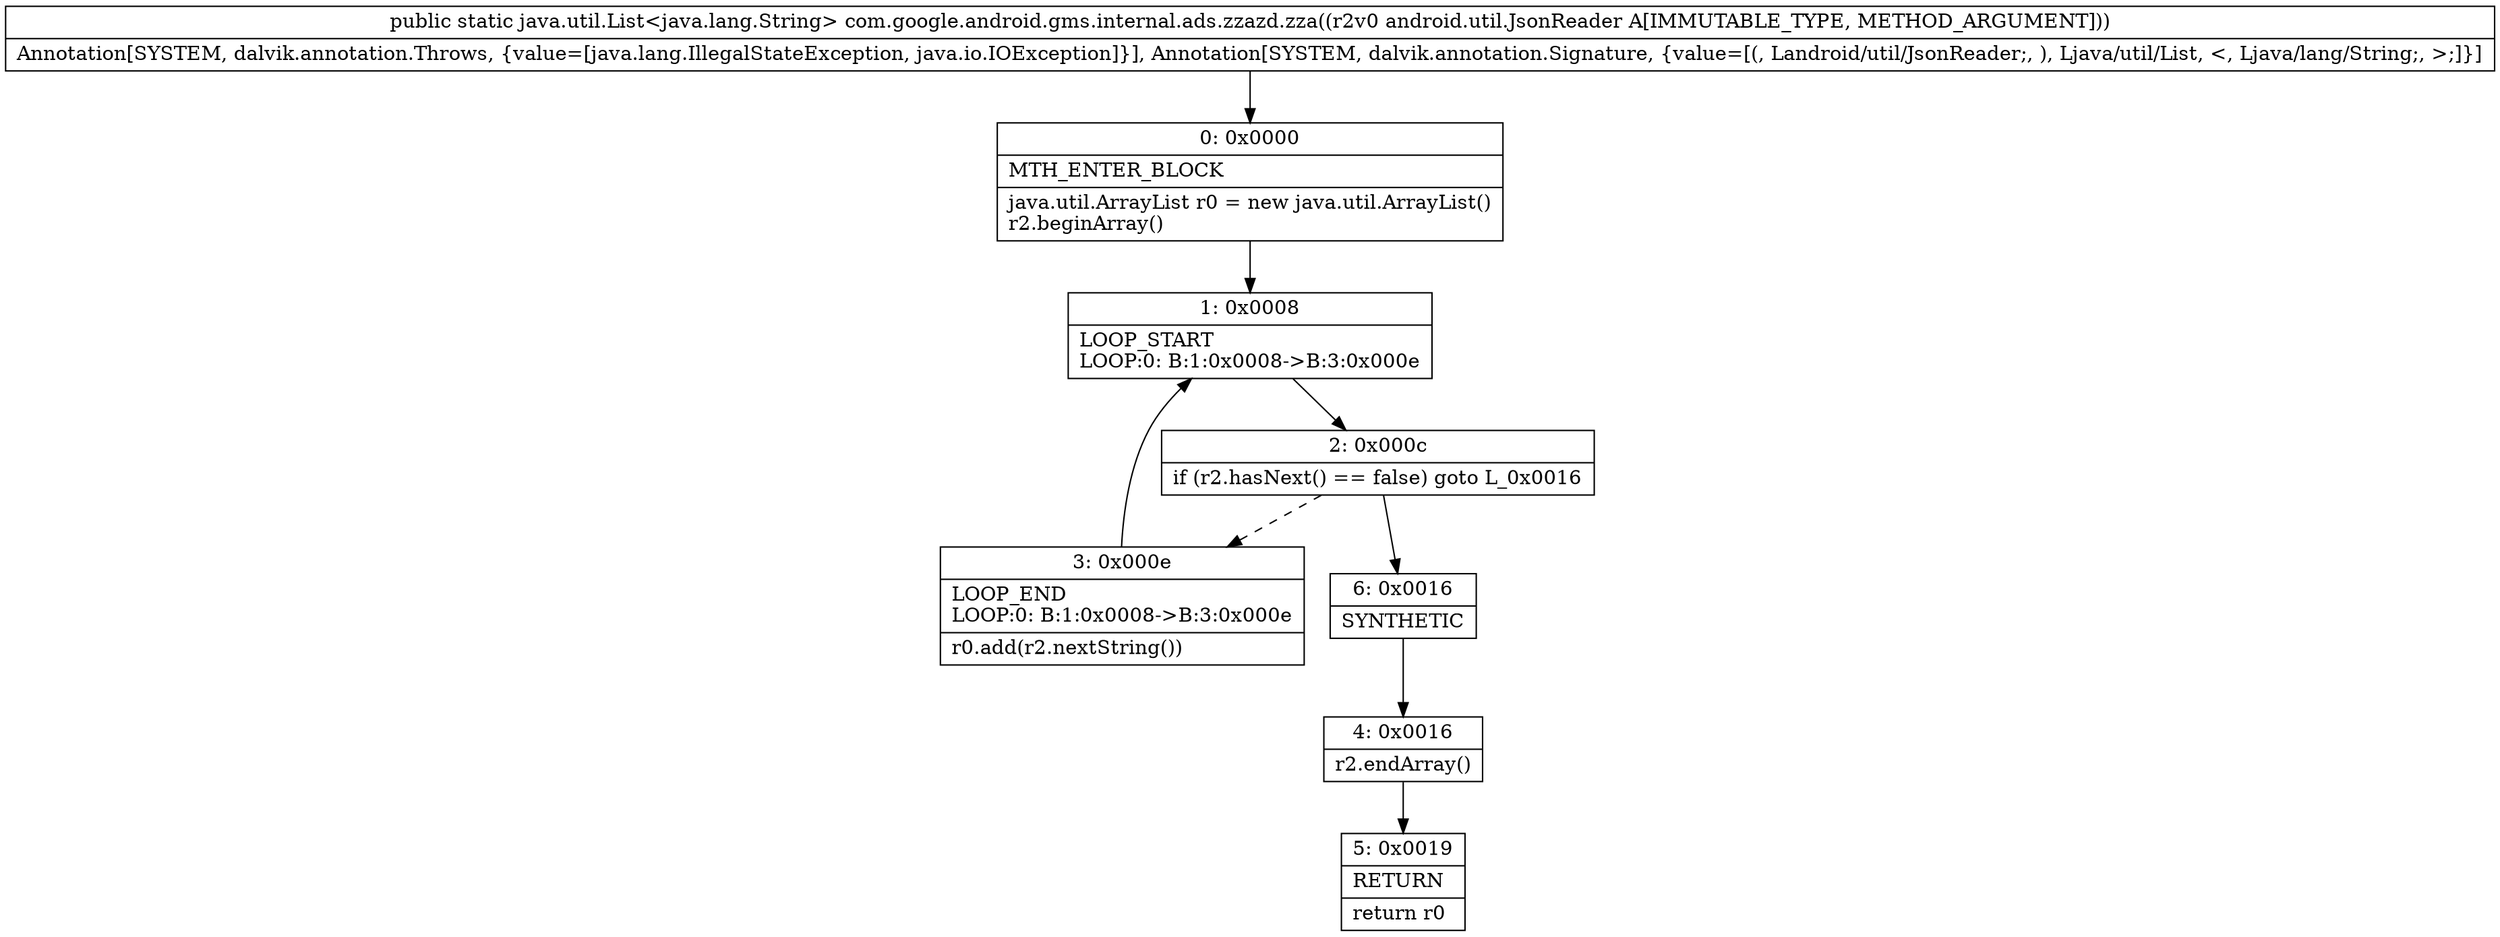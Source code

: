 digraph "CFG forcom.google.android.gms.internal.ads.zzazd.zza(Landroid\/util\/JsonReader;)Ljava\/util\/List;" {
Node_0 [shape=record,label="{0\:\ 0x0000|MTH_ENTER_BLOCK\l|java.util.ArrayList r0 = new java.util.ArrayList()\lr2.beginArray()\l}"];
Node_1 [shape=record,label="{1\:\ 0x0008|LOOP_START\lLOOP:0: B:1:0x0008\-\>B:3:0x000e\l}"];
Node_2 [shape=record,label="{2\:\ 0x000c|if (r2.hasNext() == false) goto L_0x0016\l}"];
Node_3 [shape=record,label="{3\:\ 0x000e|LOOP_END\lLOOP:0: B:1:0x0008\-\>B:3:0x000e\l|r0.add(r2.nextString())\l}"];
Node_4 [shape=record,label="{4\:\ 0x0016|r2.endArray()\l}"];
Node_5 [shape=record,label="{5\:\ 0x0019|RETURN\l|return r0\l}"];
Node_6 [shape=record,label="{6\:\ 0x0016|SYNTHETIC\l}"];
MethodNode[shape=record,label="{public static java.util.List\<java.lang.String\> com.google.android.gms.internal.ads.zzazd.zza((r2v0 android.util.JsonReader A[IMMUTABLE_TYPE, METHOD_ARGUMENT]))  | Annotation[SYSTEM, dalvik.annotation.Throws, \{value=[java.lang.IllegalStateException, java.io.IOException]\}], Annotation[SYSTEM, dalvik.annotation.Signature, \{value=[(, Landroid\/util\/JsonReader;, ), Ljava\/util\/List, \<, Ljava\/lang\/String;, \>;]\}]\l}"];
MethodNode -> Node_0;
Node_0 -> Node_1;
Node_1 -> Node_2;
Node_2 -> Node_3[style=dashed];
Node_2 -> Node_6;
Node_3 -> Node_1;
Node_4 -> Node_5;
Node_6 -> Node_4;
}

